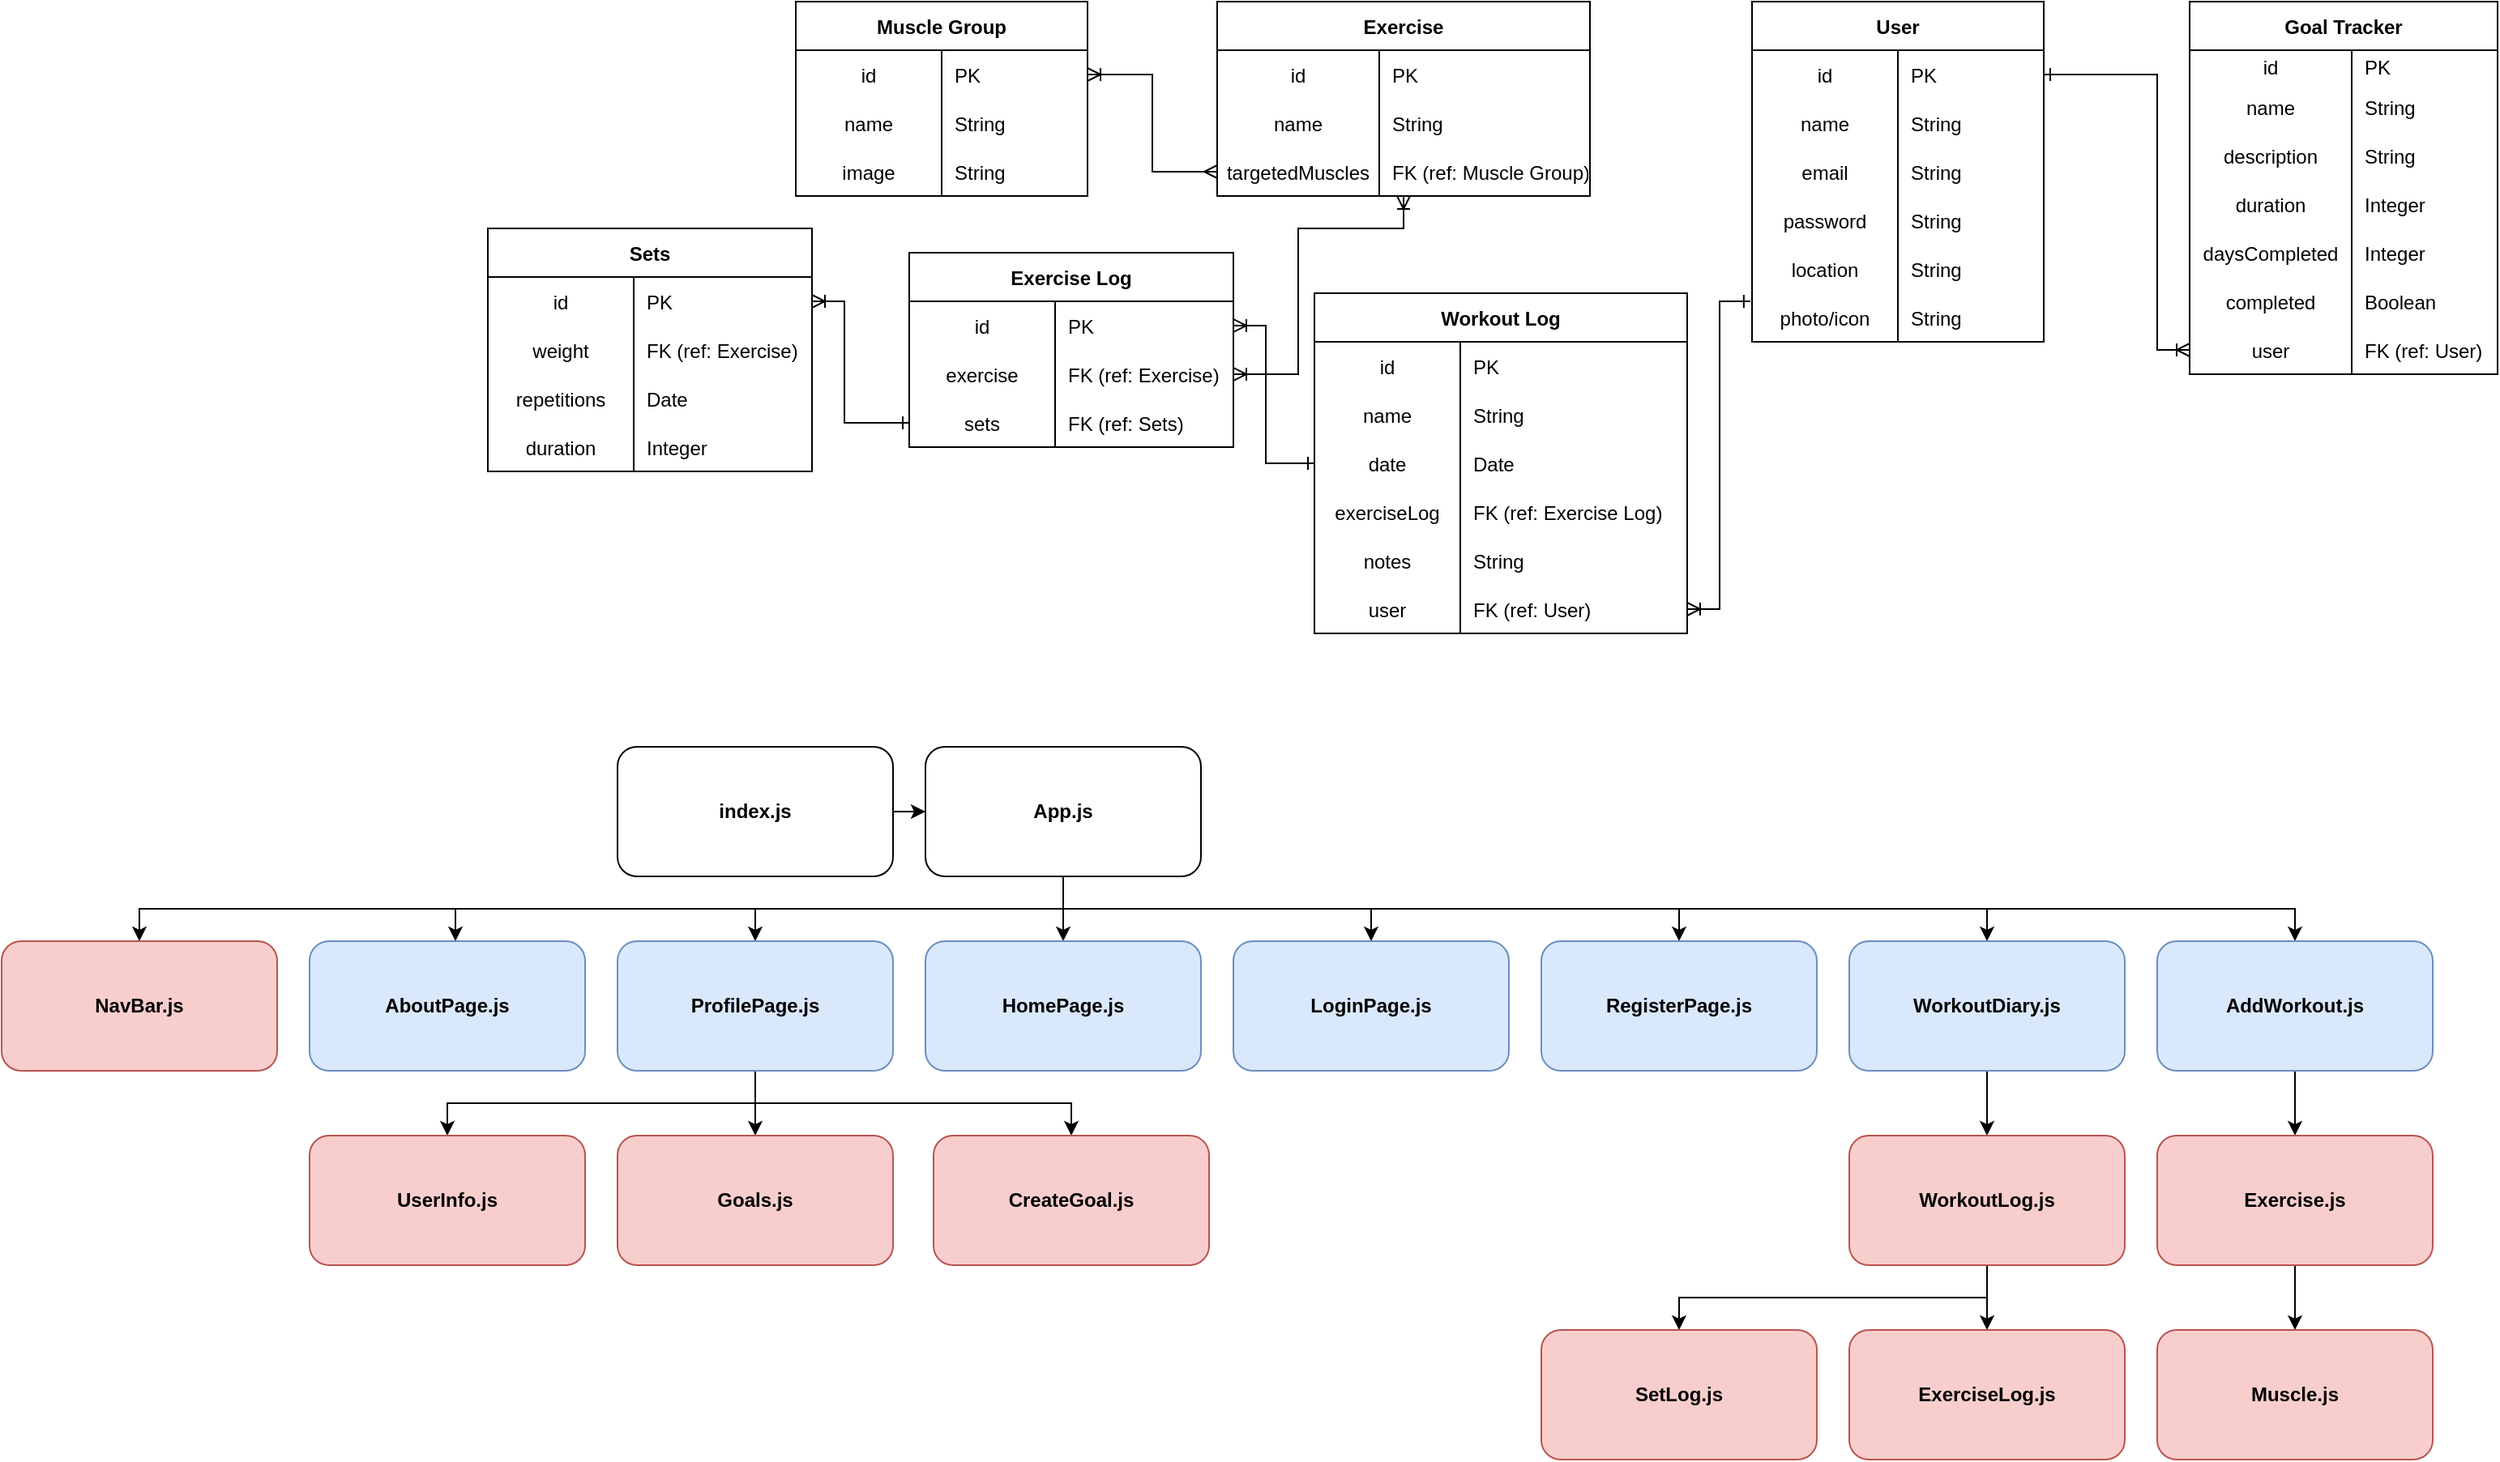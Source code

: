 <mxfile version="17.4.6" type="github">
  <diagram id="XMqkUrr5hbR49R43OAf2" name="Page-1">
    <mxGraphModel dx="2201" dy="760" grid="1" gridSize="10" guides="1" tooltips="1" connect="1" arrows="1" fold="1" page="1" pageScale="1" pageWidth="850" pageHeight="1100" math="0" shadow="0">
      <root>
        <mxCell id="0" />
        <mxCell id="1" parent="0" />
        <mxCell id="7YJ4RLs_Yq-zScRiBbTw-70" value="" style="edgeStyle=orthogonalEdgeStyle;rounded=0;orthogonalLoop=1;jettySize=auto;html=1;entryX=1;entryY=0.5;entryDx=0;entryDy=0;startArrow=ERone;startFill=0;endArrow=ERoneToMany;endFill=0;exitX=-0.006;exitY=0.167;exitDx=0;exitDy=0;exitPerimeter=0;" edge="1" parent="1" source="7YJ4RLs_Yq-zScRiBbTw-129" target="7YJ4RLs_Yq-zScRiBbTw-126">
          <mxGeometry relative="1" as="geometry">
            <Array as="points">
              <mxPoint x="370" y="215" />
              <mxPoint x="370" y="405" />
            </Array>
          </mxGeometry>
        </mxCell>
        <mxCell id="7YJ4RLs_Yq-zScRiBbTw-125" value="" style="edgeStyle=orthogonalEdgeStyle;rounded=0;orthogonalLoop=1;jettySize=auto;html=1;exitX=1;exitY=0.5;exitDx=0;exitDy=0;entryX=0;entryY=0.5;entryDx=0;entryDy=0;startArrow=ERone;startFill=0;endArrow=ERoneToMany;endFill=0;" edge="1" parent="1" source="7YJ4RLs_Yq-zScRiBbTw-5" target="7YJ4RLs_Yq-zScRiBbTw-132">
          <mxGeometry relative="1" as="geometry">
            <Array as="points">
              <mxPoint x="640" y="75" />
              <mxPoint x="640" y="245" />
            </Array>
          </mxGeometry>
        </mxCell>
        <mxCell id="7YJ4RLs_Yq-zScRiBbTw-1" value="User" style="shape=table;startSize=30;container=1;collapsible=1;childLayout=tableLayout;fixedRows=1;rowLines=0;fontStyle=1;align=center;resizeLast=1;" vertex="1" parent="1">
          <mxGeometry x="390" y="30" width="180" height="210" as="geometry" />
        </mxCell>
        <mxCell id="7YJ4RLs_Yq-zScRiBbTw-5" value="" style="shape=tableRow;horizontal=0;startSize=0;swimlaneHead=0;swimlaneBody=0;fillColor=none;collapsible=0;dropTarget=0;points=[[0,0.5],[1,0.5]];portConstraint=eastwest;top=0;left=0;right=0;bottom=0;" vertex="1" parent="7YJ4RLs_Yq-zScRiBbTw-1">
          <mxGeometry y="30" width="180" height="30" as="geometry" />
        </mxCell>
        <mxCell id="7YJ4RLs_Yq-zScRiBbTw-6" value="id" style="shape=partialRectangle;connectable=0;fillColor=none;top=0;left=0;bottom=0;right=0;editable=1;overflow=hidden;" vertex="1" parent="7YJ4RLs_Yq-zScRiBbTw-5">
          <mxGeometry width="90" height="30" as="geometry">
            <mxRectangle width="90" height="30" as="alternateBounds" />
          </mxGeometry>
        </mxCell>
        <mxCell id="7YJ4RLs_Yq-zScRiBbTw-7" value="PK" style="shape=partialRectangle;connectable=0;fillColor=none;top=0;left=0;bottom=0;right=0;align=left;spacingLeft=6;overflow=hidden;" vertex="1" parent="7YJ4RLs_Yq-zScRiBbTw-5">
          <mxGeometry x="90" width="90" height="30" as="geometry">
            <mxRectangle width="90" height="30" as="alternateBounds" />
          </mxGeometry>
        </mxCell>
        <mxCell id="7YJ4RLs_Yq-zScRiBbTw-8" value="" style="shape=tableRow;horizontal=0;startSize=0;swimlaneHead=0;swimlaneBody=0;fillColor=none;collapsible=0;dropTarget=0;points=[[0,0.5],[1,0.5]];portConstraint=eastwest;top=0;left=0;right=0;bottom=0;" vertex="1" parent="7YJ4RLs_Yq-zScRiBbTw-1">
          <mxGeometry y="60" width="180" height="30" as="geometry" />
        </mxCell>
        <mxCell id="7YJ4RLs_Yq-zScRiBbTw-9" value="name" style="shape=partialRectangle;connectable=0;fillColor=none;top=0;left=0;bottom=0;right=0;editable=1;overflow=hidden;" vertex="1" parent="7YJ4RLs_Yq-zScRiBbTw-8">
          <mxGeometry width="90" height="30" as="geometry">
            <mxRectangle width="90" height="30" as="alternateBounds" />
          </mxGeometry>
        </mxCell>
        <mxCell id="7YJ4RLs_Yq-zScRiBbTw-10" value="String" style="shape=partialRectangle;connectable=0;fillColor=none;top=0;left=0;bottom=0;right=0;align=left;spacingLeft=6;overflow=hidden;" vertex="1" parent="7YJ4RLs_Yq-zScRiBbTw-8">
          <mxGeometry x="90" width="90" height="30" as="geometry">
            <mxRectangle width="90" height="30" as="alternateBounds" />
          </mxGeometry>
        </mxCell>
        <mxCell id="7YJ4RLs_Yq-zScRiBbTw-11" value="" style="shape=tableRow;horizontal=0;startSize=0;swimlaneHead=0;swimlaneBody=0;fillColor=none;collapsible=0;dropTarget=0;points=[[0,0.5],[1,0.5]];portConstraint=eastwest;top=0;left=0;right=0;bottom=0;" vertex="1" parent="7YJ4RLs_Yq-zScRiBbTw-1">
          <mxGeometry y="90" width="180" height="30" as="geometry" />
        </mxCell>
        <mxCell id="7YJ4RLs_Yq-zScRiBbTw-12" value="email" style="shape=partialRectangle;connectable=0;fillColor=none;top=0;left=0;bottom=0;right=0;editable=1;overflow=hidden;" vertex="1" parent="7YJ4RLs_Yq-zScRiBbTw-11">
          <mxGeometry width="90" height="30" as="geometry">
            <mxRectangle width="90" height="30" as="alternateBounds" />
          </mxGeometry>
        </mxCell>
        <mxCell id="7YJ4RLs_Yq-zScRiBbTw-13" value="String" style="shape=partialRectangle;connectable=0;fillColor=none;top=0;left=0;bottom=0;right=0;align=left;spacingLeft=6;overflow=hidden;" vertex="1" parent="7YJ4RLs_Yq-zScRiBbTw-11">
          <mxGeometry x="90" width="90" height="30" as="geometry">
            <mxRectangle width="90" height="30" as="alternateBounds" />
          </mxGeometry>
        </mxCell>
        <mxCell id="7YJ4RLs_Yq-zScRiBbTw-17" style="shape=tableRow;horizontal=0;startSize=0;swimlaneHead=0;swimlaneBody=0;fillColor=none;collapsible=0;dropTarget=0;points=[[0,0.5],[1,0.5]];portConstraint=eastwest;top=0;left=0;right=0;bottom=0;" vertex="1" parent="7YJ4RLs_Yq-zScRiBbTw-1">
          <mxGeometry y="120" width="180" height="30" as="geometry" />
        </mxCell>
        <mxCell id="7YJ4RLs_Yq-zScRiBbTw-18" value="password" style="shape=partialRectangle;connectable=0;fillColor=none;top=0;left=0;bottom=0;right=0;editable=1;overflow=hidden;" vertex="1" parent="7YJ4RLs_Yq-zScRiBbTw-17">
          <mxGeometry width="90" height="30" as="geometry">
            <mxRectangle width="90" height="30" as="alternateBounds" />
          </mxGeometry>
        </mxCell>
        <mxCell id="7YJ4RLs_Yq-zScRiBbTw-19" value="String" style="shape=partialRectangle;connectable=0;fillColor=none;top=0;left=0;bottom=0;right=0;align=left;spacingLeft=6;overflow=hidden;" vertex="1" parent="7YJ4RLs_Yq-zScRiBbTw-17">
          <mxGeometry x="90" width="90" height="30" as="geometry">
            <mxRectangle width="90" height="30" as="alternateBounds" />
          </mxGeometry>
        </mxCell>
        <mxCell id="7YJ4RLs_Yq-zScRiBbTw-14" style="shape=tableRow;horizontal=0;startSize=0;swimlaneHead=0;swimlaneBody=0;fillColor=none;collapsible=0;dropTarget=0;points=[[0,0.5],[1,0.5]];portConstraint=eastwest;top=0;left=0;right=0;bottom=0;" vertex="1" parent="7YJ4RLs_Yq-zScRiBbTw-1">
          <mxGeometry y="150" width="180" height="30" as="geometry" />
        </mxCell>
        <mxCell id="7YJ4RLs_Yq-zScRiBbTw-15" value="location" style="shape=partialRectangle;connectable=0;fillColor=none;top=0;left=0;bottom=0;right=0;editable=1;overflow=hidden;" vertex="1" parent="7YJ4RLs_Yq-zScRiBbTw-14">
          <mxGeometry width="90" height="30" as="geometry">
            <mxRectangle width="90" height="30" as="alternateBounds" />
          </mxGeometry>
        </mxCell>
        <mxCell id="7YJ4RLs_Yq-zScRiBbTw-16" value="String" style="shape=partialRectangle;connectable=0;fillColor=none;top=0;left=0;bottom=0;right=0;align=left;spacingLeft=6;overflow=hidden;" vertex="1" parent="7YJ4RLs_Yq-zScRiBbTw-14">
          <mxGeometry x="90" width="90" height="30" as="geometry">
            <mxRectangle width="90" height="30" as="alternateBounds" />
          </mxGeometry>
        </mxCell>
        <mxCell id="7YJ4RLs_Yq-zScRiBbTw-129" style="shape=tableRow;horizontal=0;startSize=0;swimlaneHead=0;swimlaneBody=0;fillColor=none;collapsible=0;dropTarget=0;points=[[0,0.5],[1,0.5]];portConstraint=eastwest;top=0;left=0;right=0;bottom=0;" vertex="1" parent="7YJ4RLs_Yq-zScRiBbTw-1">
          <mxGeometry y="180" width="180" height="30" as="geometry" />
        </mxCell>
        <mxCell id="7YJ4RLs_Yq-zScRiBbTw-130" value="photo/icon" style="shape=partialRectangle;connectable=0;fillColor=none;top=0;left=0;bottom=0;right=0;editable=1;overflow=hidden;" vertex="1" parent="7YJ4RLs_Yq-zScRiBbTw-129">
          <mxGeometry width="90" height="30" as="geometry">
            <mxRectangle width="90" height="30" as="alternateBounds" />
          </mxGeometry>
        </mxCell>
        <mxCell id="7YJ4RLs_Yq-zScRiBbTw-131" value="String" style="shape=partialRectangle;connectable=0;fillColor=none;top=0;left=0;bottom=0;right=0;align=left;spacingLeft=6;overflow=hidden;" vertex="1" parent="7YJ4RLs_Yq-zScRiBbTw-129">
          <mxGeometry x="90" width="90" height="30" as="geometry">
            <mxRectangle width="90" height="30" as="alternateBounds" />
          </mxGeometry>
        </mxCell>
        <mxCell id="7YJ4RLs_Yq-zScRiBbTw-53" value="" style="edgeStyle=orthogonalEdgeStyle;rounded=0;orthogonalLoop=1;jettySize=auto;html=1;exitX=0;exitY=0.5;exitDx=0;exitDy=0;entryX=1;entryY=0.5;entryDx=0;entryDy=0;startArrow=ERmany;startFill=0;endArrow=ERoneToMany;endFill=0;" edge="1" parent="1" source="7YJ4RLs_Yq-zScRiBbTw-27" target="7YJ4RLs_Yq-zScRiBbTw-38">
          <mxGeometry relative="1" as="geometry" />
        </mxCell>
        <mxCell id="7YJ4RLs_Yq-zScRiBbTw-88" style="edgeStyle=orthogonalEdgeStyle;rounded=0;orthogonalLoop=1;jettySize=auto;html=1;entryX=1;entryY=0.5;entryDx=0;entryDy=0;startArrow=ERoneToMany;startFill=0;endArrow=ERoneToMany;endFill=0;" edge="1" parent="1" source="7YJ4RLs_Yq-zScRiBbTw-20" target="7YJ4RLs_Yq-zScRiBbTw-75">
          <mxGeometry relative="1" as="geometry">
            <Array as="points">
              <mxPoint x="175" y="170" />
              <mxPoint x="110" y="170" />
              <mxPoint x="110" y="260" />
            </Array>
          </mxGeometry>
        </mxCell>
        <mxCell id="7YJ4RLs_Yq-zScRiBbTw-20" value="Exercise" style="shape=table;startSize=30;container=1;collapsible=1;childLayout=tableLayout;fixedRows=1;rowLines=0;fontStyle=1;align=center;resizeLast=1;" vertex="1" parent="1">
          <mxGeometry x="60" y="30" width="230" height="120" as="geometry" />
        </mxCell>
        <mxCell id="7YJ4RLs_Yq-zScRiBbTw-21" value="" style="shape=tableRow;horizontal=0;startSize=0;swimlaneHead=0;swimlaneBody=0;fillColor=none;collapsible=0;dropTarget=0;points=[[0,0.5],[1,0.5]];portConstraint=eastwest;top=0;left=0;right=0;bottom=0;" vertex="1" parent="7YJ4RLs_Yq-zScRiBbTw-20">
          <mxGeometry y="30" width="230" height="30" as="geometry" />
        </mxCell>
        <mxCell id="7YJ4RLs_Yq-zScRiBbTw-22" value="id" style="shape=partialRectangle;connectable=0;fillColor=none;top=0;left=0;bottom=0;right=0;editable=1;overflow=hidden;" vertex="1" parent="7YJ4RLs_Yq-zScRiBbTw-21">
          <mxGeometry width="100" height="30" as="geometry">
            <mxRectangle width="100" height="30" as="alternateBounds" />
          </mxGeometry>
        </mxCell>
        <mxCell id="7YJ4RLs_Yq-zScRiBbTw-23" value="PK" style="shape=partialRectangle;connectable=0;fillColor=none;top=0;left=0;bottom=0;right=0;align=left;spacingLeft=6;overflow=hidden;" vertex="1" parent="7YJ4RLs_Yq-zScRiBbTw-21">
          <mxGeometry x="100" width="130" height="30" as="geometry">
            <mxRectangle width="130" height="30" as="alternateBounds" />
          </mxGeometry>
        </mxCell>
        <mxCell id="7YJ4RLs_Yq-zScRiBbTw-24" value="" style="shape=tableRow;horizontal=0;startSize=0;swimlaneHead=0;swimlaneBody=0;fillColor=none;collapsible=0;dropTarget=0;points=[[0,0.5],[1,0.5]];portConstraint=eastwest;top=0;left=0;right=0;bottom=0;" vertex="1" parent="7YJ4RLs_Yq-zScRiBbTw-20">
          <mxGeometry y="60" width="230" height="30" as="geometry" />
        </mxCell>
        <mxCell id="7YJ4RLs_Yq-zScRiBbTw-25" value="name" style="shape=partialRectangle;connectable=0;fillColor=none;top=0;left=0;bottom=0;right=0;editable=1;overflow=hidden;" vertex="1" parent="7YJ4RLs_Yq-zScRiBbTw-24">
          <mxGeometry width="100" height="30" as="geometry">
            <mxRectangle width="100" height="30" as="alternateBounds" />
          </mxGeometry>
        </mxCell>
        <mxCell id="7YJ4RLs_Yq-zScRiBbTw-26" value="String" style="shape=partialRectangle;connectable=0;fillColor=none;top=0;left=0;bottom=0;right=0;align=left;spacingLeft=6;overflow=hidden;" vertex="1" parent="7YJ4RLs_Yq-zScRiBbTw-24">
          <mxGeometry x="100" width="130" height="30" as="geometry">
            <mxRectangle width="130" height="30" as="alternateBounds" />
          </mxGeometry>
        </mxCell>
        <mxCell id="7YJ4RLs_Yq-zScRiBbTw-27" value="" style="shape=tableRow;horizontal=0;startSize=0;swimlaneHead=0;swimlaneBody=0;fillColor=none;collapsible=0;dropTarget=0;points=[[0,0.5],[1,0.5]];portConstraint=eastwest;top=0;left=0;right=0;bottom=0;" vertex="1" parent="7YJ4RLs_Yq-zScRiBbTw-20">
          <mxGeometry y="90" width="230" height="30" as="geometry" />
        </mxCell>
        <mxCell id="7YJ4RLs_Yq-zScRiBbTw-28" value="targetedMuscles" style="shape=partialRectangle;connectable=0;fillColor=none;top=0;left=0;bottom=0;right=0;editable=1;overflow=hidden;" vertex="1" parent="7YJ4RLs_Yq-zScRiBbTw-27">
          <mxGeometry width="100" height="30" as="geometry">
            <mxRectangle width="100" height="30" as="alternateBounds" />
          </mxGeometry>
        </mxCell>
        <mxCell id="7YJ4RLs_Yq-zScRiBbTw-29" value="FK (ref: Muscle Group)" style="shape=partialRectangle;connectable=0;fillColor=none;top=0;left=0;bottom=0;right=0;align=left;spacingLeft=6;overflow=hidden;" vertex="1" parent="7YJ4RLs_Yq-zScRiBbTw-27">
          <mxGeometry x="100" width="130" height="30" as="geometry">
            <mxRectangle width="130" height="30" as="alternateBounds" />
          </mxGeometry>
        </mxCell>
        <mxCell id="7YJ4RLs_Yq-zScRiBbTw-37" value="Muscle Group" style="shape=table;startSize=30;container=1;collapsible=1;childLayout=tableLayout;fixedRows=1;rowLines=0;fontStyle=1;align=center;resizeLast=1;" vertex="1" parent="1">
          <mxGeometry x="-200" y="30" width="180" height="120" as="geometry" />
        </mxCell>
        <mxCell id="7YJ4RLs_Yq-zScRiBbTw-38" value="" style="shape=tableRow;horizontal=0;startSize=0;swimlaneHead=0;swimlaneBody=0;fillColor=none;collapsible=0;dropTarget=0;points=[[0,0.5],[1,0.5]];portConstraint=eastwest;top=0;left=0;right=0;bottom=0;" vertex="1" parent="7YJ4RLs_Yq-zScRiBbTw-37">
          <mxGeometry y="30" width="180" height="30" as="geometry" />
        </mxCell>
        <mxCell id="7YJ4RLs_Yq-zScRiBbTw-39" value="id" style="shape=partialRectangle;connectable=0;fillColor=none;top=0;left=0;bottom=0;right=0;editable=1;overflow=hidden;" vertex="1" parent="7YJ4RLs_Yq-zScRiBbTw-38">
          <mxGeometry width="90" height="30" as="geometry">
            <mxRectangle width="90" height="30" as="alternateBounds" />
          </mxGeometry>
        </mxCell>
        <mxCell id="7YJ4RLs_Yq-zScRiBbTw-40" value="PK" style="shape=partialRectangle;connectable=0;fillColor=none;top=0;left=0;bottom=0;right=0;align=left;spacingLeft=6;overflow=hidden;" vertex="1" parent="7YJ4RLs_Yq-zScRiBbTw-38">
          <mxGeometry x="90" width="90" height="30" as="geometry">
            <mxRectangle width="90" height="30" as="alternateBounds" />
          </mxGeometry>
        </mxCell>
        <mxCell id="7YJ4RLs_Yq-zScRiBbTw-41" value="" style="shape=tableRow;horizontal=0;startSize=0;swimlaneHead=0;swimlaneBody=0;fillColor=none;collapsible=0;dropTarget=0;points=[[0,0.5],[1,0.5]];portConstraint=eastwest;top=0;left=0;right=0;bottom=0;" vertex="1" parent="7YJ4RLs_Yq-zScRiBbTw-37">
          <mxGeometry y="60" width="180" height="30" as="geometry" />
        </mxCell>
        <mxCell id="7YJ4RLs_Yq-zScRiBbTw-42" value="name" style="shape=partialRectangle;connectable=0;fillColor=none;top=0;left=0;bottom=0;right=0;editable=1;overflow=hidden;" vertex="1" parent="7YJ4RLs_Yq-zScRiBbTw-41">
          <mxGeometry width="90" height="30" as="geometry">
            <mxRectangle width="90" height="30" as="alternateBounds" />
          </mxGeometry>
        </mxCell>
        <mxCell id="7YJ4RLs_Yq-zScRiBbTw-43" value="String" style="shape=partialRectangle;connectable=0;fillColor=none;top=0;left=0;bottom=0;right=0;align=left;spacingLeft=6;overflow=hidden;" vertex="1" parent="7YJ4RLs_Yq-zScRiBbTw-41">
          <mxGeometry x="90" width="90" height="30" as="geometry">
            <mxRectangle width="90" height="30" as="alternateBounds" />
          </mxGeometry>
        </mxCell>
        <mxCell id="7YJ4RLs_Yq-zScRiBbTw-89" style="shape=tableRow;horizontal=0;startSize=0;swimlaneHead=0;swimlaneBody=0;fillColor=none;collapsible=0;dropTarget=0;points=[[0,0.5],[1,0.5]];portConstraint=eastwest;top=0;left=0;right=0;bottom=0;" vertex="1" parent="7YJ4RLs_Yq-zScRiBbTw-37">
          <mxGeometry y="90" width="180" height="30" as="geometry" />
        </mxCell>
        <mxCell id="7YJ4RLs_Yq-zScRiBbTw-90" value="image" style="shape=partialRectangle;connectable=0;fillColor=none;top=0;left=0;bottom=0;right=0;editable=1;overflow=hidden;" vertex="1" parent="7YJ4RLs_Yq-zScRiBbTw-89">
          <mxGeometry width="90" height="30" as="geometry">
            <mxRectangle width="90" height="30" as="alternateBounds" />
          </mxGeometry>
        </mxCell>
        <mxCell id="7YJ4RLs_Yq-zScRiBbTw-91" value="String" style="shape=partialRectangle;connectable=0;fillColor=none;top=0;left=0;bottom=0;right=0;align=left;spacingLeft=6;overflow=hidden;" vertex="1" parent="7YJ4RLs_Yq-zScRiBbTw-89">
          <mxGeometry x="90" width="90" height="30" as="geometry">
            <mxRectangle width="90" height="30" as="alternateBounds" />
          </mxGeometry>
        </mxCell>
        <mxCell id="7YJ4RLs_Yq-zScRiBbTw-87" value="" style="edgeStyle=orthogonalEdgeStyle;rounded=0;orthogonalLoop=1;jettySize=auto;html=1;startArrow=ERone;startFill=0;endArrow=ERoneToMany;endFill=0;entryX=1;entryY=0.5;entryDx=0;entryDy=0;" edge="1" parent="1" source="7YJ4RLs_Yq-zScRiBbTw-54" target="7YJ4RLs_Yq-zScRiBbTw-72">
          <mxGeometry relative="1" as="geometry">
            <Array as="points">
              <mxPoint x="90" y="315" />
              <mxPoint x="90" y="230" />
            </Array>
          </mxGeometry>
        </mxCell>
        <mxCell id="7YJ4RLs_Yq-zScRiBbTw-54" value="Workout Log" style="shape=table;startSize=30;container=1;collapsible=1;childLayout=tableLayout;fixedRows=1;rowLines=0;fontStyle=1;align=center;resizeLast=1;" vertex="1" parent="1">
          <mxGeometry x="120" y="210" width="230" height="210" as="geometry" />
        </mxCell>
        <mxCell id="7YJ4RLs_Yq-zScRiBbTw-55" value="" style="shape=tableRow;horizontal=0;startSize=0;swimlaneHead=0;swimlaneBody=0;fillColor=none;collapsible=0;dropTarget=0;points=[[0,0.5],[1,0.5]];portConstraint=eastwest;top=0;left=0;right=0;bottom=0;" vertex="1" parent="7YJ4RLs_Yq-zScRiBbTw-54">
          <mxGeometry y="30" width="230" height="30" as="geometry" />
        </mxCell>
        <mxCell id="7YJ4RLs_Yq-zScRiBbTw-56" value="id" style="shape=partialRectangle;connectable=0;fillColor=none;top=0;left=0;bottom=0;right=0;editable=1;overflow=hidden;" vertex="1" parent="7YJ4RLs_Yq-zScRiBbTw-55">
          <mxGeometry width="90" height="30" as="geometry">
            <mxRectangle width="90" height="30" as="alternateBounds" />
          </mxGeometry>
        </mxCell>
        <mxCell id="7YJ4RLs_Yq-zScRiBbTw-57" value="PK" style="shape=partialRectangle;connectable=0;fillColor=none;top=0;left=0;bottom=0;right=0;align=left;spacingLeft=6;overflow=hidden;" vertex="1" parent="7YJ4RLs_Yq-zScRiBbTw-55">
          <mxGeometry x="90" width="140" height="30" as="geometry">
            <mxRectangle width="140" height="30" as="alternateBounds" />
          </mxGeometry>
        </mxCell>
        <mxCell id="7YJ4RLs_Yq-zScRiBbTw-58" value="" style="shape=tableRow;horizontal=0;startSize=0;swimlaneHead=0;swimlaneBody=0;fillColor=none;collapsible=0;dropTarget=0;points=[[0,0.5],[1,0.5]];portConstraint=eastwest;top=0;left=0;right=0;bottom=0;" vertex="1" parent="7YJ4RLs_Yq-zScRiBbTw-54">
          <mxGeometry y="60" width="230" height="30" as="geometry" />
        </mxCell>
        <mxCell id="7YJ4RLs_Yq-zScRiBbTw-59" value="name" style="shape=partialRectangle;connectable=0;fillColor=none;top=0;left=0;bottom=0;right=0;editable=1;overflow=hidden;" vertex="1" parent="7YJ4RLs_Yq-zScRiBbTw-58">
          <mxGeometry width="90" height="30" as="geometry">
            <mxRectangle width="90" height="30" as="alternateBounds" />
          </mxGeometry>
        </mxCell>
        <mxCell id="7YJ4RLs_Yq-zScRiBbTw-60" value="String" style="shape=partialRectangle;connectable=0;fillColor=none;top=0;left=0;bottom=0;right=0;align=left;spacingLeft=6;overflow=hidden;" vertex="1" parent="7YJ4RLs_Yq-zScRiBbTw-58">
          <mxGeometry x="90" width="140" height="30" as="geometry">
            <mxRectangle width="140" height="30" as="alternateBounds" />
          </mxGeometry>
        </mxCell>
        <mxCell id="7YJ4RLs_Yq-zScRiBbTw-61" value="" style="shape=tableRow;horizontal=0;startSize=0;swimlaneHead=0;swimlaneBody=0;fillColor=none;collapsible=0;dropTarget=0;points=[[0,0.5],[1,0.5]];portConstraint=eastwest;top=0;left=0;right=0;bottom=0;" vertex="1" parent="7YJ4RLs_Yq-zScRiBbTw-54">
          <mxGeometry y="90" width="230" height="30" as="geometry" />
        </mxCell>
        <mxCell id="7YJ4RLs_Yq-zScRiBbTw-62" value="date" style="shape=partialRectangle;connectable=0;fillColor=none;top=0;left=0;bottom=0;right=0;editable=1;overflow=hidden;" vertex="1" parent="7YJ4RLs_Yq-zScRiBbTw-61">
          <mxGeometry width="90" height="30" as="geometry">
            <mxRectangle width="90" height="30" as="alternateBounds" />
          </mxGeometry>
        </mxCell>
        <mxCell id="7YJ4RLs_Yq-zScRiBbTw-63" value="Date" style="shape=partialRectangle;connectable=0;fillColor=none;top=0;left=0;bottom=0;right=0;align=left;spacingLeft=6;overflow=hidden;" vertex="1" parent="7YJ4RLs_Yq-zScRiBbTw-61">
          <mxGeometry x="90" width="140" height="30" as="geometry">
            <mxRectangle width="140" height="30" as="alternateBounds" />
          </mxGeometry>
        </mxCell>
        <mxCell id="7YJ4RLs_Yq-zScRiBbTw-64" style="shape=tableRow;horizontal=0;startSize=0;swimlaneHead=0;swimlaneBody=0;fillColor=none;collapsible=0;dropTarget=0;points=[[0,0.5],[1,0.5]];portConstraint=eastwest;top=0;left=0;right=0;bottom=0;" vertex="1" parent="7YJ4RLs_Yq-zScRiBbTw-54">
          <mxGeometry y="120" width="230" height="30" as="geometry" />
        </mxCell>
        <mxCell id="7YJ4RLs_Yq-zScRiBbTw-65" value="exerciseLog" style="shape=partialRectangle;connectable=0;fillColor=none;top=0;left=0;bottom=0;right=0;editable=1;overflow=hidden;" vertex="1" parent="7YJ4RLs_Yq-zScRiBbTw-64">
          <mxGeometry width="90" height="30" as="geometry">
            <mxRectangle width="90" height="30" as="alternateBounds" />
          </mxGeometry>
        </mxCell>
        <mxCell id="7YJ4RLs_Yq-zScRiBbTw-66" value="FK (ref: Exercise Log)" style="shape=partialRectangle;connectable=0;fillColor=none;top=0;left=0;bottom=0;right=0;align=left;spacingLeft=6;overflow=hidden;" vertex="1" parent="7YJ4RLs_Yq-zScRiBbTw-64">
          <mxGeometry x="90" width="140" height="30" as="geometry">
            <mxRectangle width="140" height="30" as="alternateBounds" />
          </mxGeometry>
        </mxCell>
        <mxCell id="7YJ4RLs_Yq-zScRiBbTw-67" style="shape=tableRow;horizontal=0;startSize=0;swimlaneHead=0;swimlaneBody=0;fillColor=none;collapsible=0;dropTarget=0;points=[[0,0.5],[1,0.5]];portConstraint=eastwest;top=0;left=0;right=0;bottom=0;" vertex="1" parent="7YJ4RLs_Yq-zScRiBbTw-54">
          <mxGeometry y="150" width="230" height="30" as="geometry" />
        </mxCell>
        <mxCell id="7YJ4RLs_Yq-zScRiBbTw-68" value="notes" style="shape=partialRectangle;connectable=0;fillColor=none;top=0;left=0;bottom=0;right=0;editable=1;overflow=hidden;" vertex="1" parent="7YJ4RLs_Yq-zScRiBbTw-67">
          <mxGeometry width="90" height="30" as="geometry">
            <mxRectangle width="90" height="30" as="alternateBounds" />
          </mxGeometry>
        </mxCell>
        <mxCell id="7YJ4RLs_Yq-zScRiBbTw-69" value="String" style="shape=partialRectangle;connectable=0;fillColor=none;top=0;left=0;bottom=0;right=0;align=left;spacingLeft=6;overflow=hidden;" vertex="1" parent="7YJ4RLs_Yq-zScRiBbTw-67">
          <mxGeometry x="90" width="140" height="30" as="geometry">
            <mxRectangle width="140" height="30" as="alternateBounds" />
          </mxGeometry>
        </mxCell>
        <mxCell id="7YJ4RLs_Yq-zScRiBbTw-126" style="shape=tableRow;horizontal=0;startSize=0;swimlaneHead=0;swimlaneBody=0;fillColor=none;collapsible=0;dropTarget=0;points=[[0,0.5],[1,0.5]];portConstraint=eastwest;top=0;left=0;right=0;bottom=0;" vertex="1" parent="7YJ4RLs_Yq-zScRiBbTw-54">
          <mxGeometry y="180" width="230" height="30" as="geometry" />
        </mxCell>
        <mxCell id="7YJ4RLs_Yq-zScRiBbTw-127" value="user" style="shape=partialRectangle;connectable=0;fillColor=none;top=0;left=0;bottom=0;right=0;editable=1;overflow=hidden;" vertex="1" parent="7YJ4RLs_Yq-zScRiBbTw-126">
          <mxGeometry width="90" height="30" as="geometry">
            <mxRectangle width="90" height="30" as="alternateBounds" />
          </mxGeometry>
        </mxCell>
        <mxCell id="7YJ4RLs_Yq-zScRiBbTw-128" value="FK (ref: User)" style="shape=partialRectangle;connectable=0;fillColor=none;top=0;left=0;bottom=0;right=0;align=left;spacingLeft=6;overflow=hidden;" vertex="1" parent="7YJ4RLs_Yq-zScRiBbTw-126">
          <mxGeometry x="90" width="140" height="30" as="geometry">
            <mxRectangle width="140" height="30" as="alternateBounds" />
          </mxGeometry>
        </mxCell>
        <mxCell id="7YJ4RLs_Yq-zScRiBbTw-108" value="" style="edgeStyle=orthogonalEdgeStyle;rounded=0;orthogonalLoop=1;jettySize=auto;html=1;exitX=0;exitY=0.5;exitDx=0;exitDy=0;entryX=1;entryY=0.5;entryDx=0;entryDy=0;startArrow=ERone;startFill=0;endArrow=ERoneToMany;endFill=0;" edge="1" parent="1" source="7YJ4RLs_Yq-zScRiBbTw-78" target="7YJ4RLs_Yq-zScRiBbTw-93">
          <mxGeometry relative="1" as="geometry">
            <Array as="points">
              <mxPoint x="-170" y="290" />
              <mxPoint x="-170" y="215" />
            </Array>
          </mxGeometry>
        </mxCell>
        <mxCell id="7YJ4RLs_Yq-zScRiBbTw-71" value="Exercise Log" style="shape=table;startSize=30;container=1;collapsible=1;childLayout=tableLayout;fixedRows=1;rowLines=0;fontStyle=1;align=center;resizeLast=1;" vertex="1" parent="1">
          <mxGeometry x="-130" y="185" width="200" height="120" as="geometry" />
        </mxCell>
        <mxCell id="7YJ4RLs_Yq-zScRiBbTw-72" value="" style="shape=tableRow;horizontal=0;startSize=0;swimlaneHead=0;swimlaneBody=0;fillColor=none;collapsible=0;dropTarget=0;points=[[0,0.5],[1,0.5]];portConstraint=eastwest;top=0;left=0;right=0;bottom=0;" vertex="1" parent="7YJ4RLs_Yq-zScRiBbTw-71">
          <mxGeometry y="30" width="200" height="30" as="geometry" />
        </mxCell>
        <mxCell id="7YJ4RLs_Yq-zScRiBbTw-73" value="id" style="shape=partialRectangle;connectable=0;fillColor=none;top=0;left=0;bottom=0;right=0;editable=1;overflow=hidden;" vertex="1" parent="7YJ4RLs_Yq-zScRiBbTw-72">
          <mxGeometry width="90" height="30" as="geometry">
            <mxRectangle width="90" height="30" as="alternateBounds" />
          </mxGeometry>
        </mxCell>
        <mxCell id="7YJ4RLs_Yq-zScRiBbTw-74" value="PK" style="shape=partialRectangle;connectable=0;fillColor=none;top=0;left=0;bottom=0;right=0;align=left;spacingLeft=6;overflow=hidden;" vertex="1" parent="7YJ4RLs_Yq-zScRiBbTw-72">
          <mxGeometry x="90" width="110" height="30" as="geometry">
            <mxRectangle width="110" height="30" as="alternateBounds" />
          </mxGeometry>
        </mxCell>
        <mxCell id="7YJ4RLs_Yq-zScRiBbTw-75" value="" style="shape=tableRow;horizontal=0;startSize=0;swimlaneHead=0;swimlaneBody=0;fillColor=none;collapsible=0;dropTarget=0;points=[[0,0.5],[1,0.5]];portConstraint=eastwest;top=0;left=0;right=0;bottom=0;" vertex="1" parent="7YJ4RLs_Yq-zScRiBbTw-71">
          <mxGeometry y="60" width="200" height="30" as="geometry" />
        </mxCell>
        <mxCell id="7YJ4RLs_Yq-zScRiBbTw-76" value="exercise" style="shape=partialRectangle;connectable=0;fillColor=none;top=0;left=0;bottom=0;right=0;editable=1;overflow=hidden;" vertex="1" parent="7YJ4RLs_Yq-zScRiBbTw-75">
          <mxGeometry width="90" height="30" as="geometry">
            <mxRectangle width="90" height="30" as="alternateBounds" />
          </mxGeometry>
        </mxCell>
        <mxCell id="7YJ4RLs_Yq-zScRiBbTw-77" value="FK (ref: Exercise)" style="shape=partialRectangle;connectable=0;fillColor=none;top=0;left=0;bottom=0;right=0;align=left;spacingLeft=6;overflow=hidden;" vertex="1" parent="7YJ4RLs_Yq-zScRiBbTw-75">
          <mxGeometry x="90" width="110" height="30" as="geometry">
            <mxRectangle width="110" height="30" as="alternateBounds" />
          </mxGeometry>
        </mxCell>
        <mxCell id="7YJ4RLs_Yq-zScRiBbTw-78" value="" style="shape=tableRow;horizontal=0;startSize=0;swimlaneHead=0;swimlaneBody=0;fillColor=none;collapsible=0;dropTarget=0;points=[[0,0.5],[1,0.5]];portConstraint=eastwest;top=0;left=0;right=0;bottom=0;" vertex="1" parent="7YJ4RLs_Yq-zScRiBbTw-71">
          <mxGeometry y="90" width="200" height="30" as="geometry" />
        </mxCell>
        <mxCell id="7YJ4RLs_Yq-zScRiBbTw-79" value="sets" style="shape=partialRectangle;connectable=0;fillColor=none;top=0;left=0;bottom=0;right=0;editable=1;overflow=hidden;" vertex="1" parent="7YJ4RLs_Yq-zScRiBbTw-78">
          <mxGeometry width="90" height="30" as="geometry">
            <mxRectangle width="90" height="30" as="alternateBounds" />
          </mxGeometry>
        </mxCell>
        <mxCell id="7YJ4RLs_Yq-zScRiBbTw-80" value="FK (ref: Sets)" style="shape=partialRectangle;connectable=0;fillColor=none;top=0;left=0;bottom=0;right=0;align=left;spacingLeft=6;overflow=hidden;" vertex="1" parent="7YJ4RLs_Yq-zScRiBbTw-78">
          <mxGeometry x="90" width="110" height="30" as="geometry">
            <mxRectangle width="110" height="30" as="alternateBounds" />
          </mxGeometry>
        </mxCell>
        <mxCell id="7YJ4RLs_Yq-zScRiBbTw-92" value="Sets" style="shape=table;startSize=30;container=1;collapsible=1;childLayout=tableLayout;fixedRows=1;rowLines=0;fontStyle=1;align=center;resizeLast=1;" vertex="1" parent="1">
          <mxGeometry x="-390" y="170" width="200" height="150" as="geometry" />
        </mxCell>
        <mxCell id="7YJ4RLs_Yq-zScRiBbTw-93" value="" style="shape=tableRow;horizontal=0;startSize=0;swimlaneHead=0;swimlaneBody=0;fillColor=none;collapsible=0;dropTarget=0;points=[[0,0.5],[1,0.5]];portConstraint=eastwest;top=0;left=0;right=0;bottom=0;" vertex="1" parent="7YJ4RLs_Yq-zScRiBbTw-92">
          <mxGeometry y="30" width="200" height="30" as="geometry" />
        </mxCell>
        <mxCell id="7YJ4RLs_Yq-zScRiBbTw-94" value="id" style="shape=partialRectangle;connectable=0;fillColor=none;top=0;left=0;bottom=0;right=0;editable=1;overflow=hidden;" vertex="1" parent="7YJ4RLs_Yq-zScRiBbTw-93">
          <mxGeometry width="90" height="30" as="geometry">
            <mxRectangle width="90" height="30" as="alternateBounds" />
          </mxGeometry>
        </mxCell>
        <mxCell id="7YJ4RLs_Yq-zScRiBbTw-95" value="PK" style="shape=partialRectangle;connectable=0;fillColor=none;top=0;left=0;bottom=0;right=0;align=left;spacingLeft=6;overflow=hidden;" vertex="1" parent="7YJ4RLs_Yq-zScRiBbTw-93">
          <mxGeometry x="90" width="110" height="30" as="geometry">
            <mxRectangle width="110" height="30" as="alternateBounds" />
          </mxGeometry>
        </mxCell>
        <mxCell id="7YJ4RLs_Yq-zScRiBbTw-96" value="" style="shape=tableRow;horizontal=0;startSize=0;swimlaneHead=0;swimlaneBody=0;fillColor=none;collapsible=0;dropTarget=0;points=[[0,0.5],[1,0.5]];portConstraint=eastwest;top=0;left=0;right=0;bottom=0;" vertex="1" parent="7YJ4RLs_Yq-zScRiBbTw-92">
          <mxGeometry y="60" width="200" height="30" as="geometry" />
        </mxCell>
        <mxCell id="7YJ4RLs_Yq-zScRiBbTw-97" value="weight" style="shape=partialRectangle;connectable=0;fillColor=none;top=0;left=0;bottom=0;right=0;editable=1;overflow=hidden;" vertex="1" parent="7YJ4RLs_Yq-zScRiBbTw-96">
          <mxGeometry width="90" height="30" as="geometry">
            <mxRectangle width="90" height="30" as="alternateBounds" />
          </mxGeometry>
        </mxCell>
        <mxCell id="7YJ4RLs_Yq-zScRiBbTw-98" value="FK (ref: Exercise)" style="shape=partialRectangle;connectable=0;fillColor=none;top=0;left=0;bottom=0;right=0;align=left;spacingLeft=6;overflow=hidden;" vertex="1" parent="7YJ4RLs_Yq-zScRiBbTw-96">
          <mxGeometry x="90" width="110" height="30" as="geometry">
            <mxRectangle width="110" height="30" as="alternateBounds" />
          </mxGeometry>
        </mxCell>
        <mxCell id="7YJ4RLs_Yq-zScRiBbTw-99" value="" style="shape=tableRow;horizontal=0;startSize=0;swimlaneHead=0;swimlaneBody=0;fillColor=none;collapsible=0;dropTarget=0;points=[[0,0.5],[1,0.5]];portConstraint=eastwest;top=0;left=0;right=0;bottom=0;" vertex="1" parent="7YJ4RLs_Yq-zScRiBbTw-92">
          <mxGeometry y="90" width="200" height="30" as="geometry" />
        </mxCell>
        <mxCell id="7YJ4RLs_Yq-zScRiBbTw-100" value="repetitions" style="shape=partialRectangle;connectable=0;fillColor=none;top=0;left=0;bottom=0;right=0;editable=1;overflow=hidden;" vertex="1" parent="7YJ4RLs_Yq-zScRiBbTw-99">
          <mxGeometry width="90" height="30" as="geometry">
            <mxRectangle width="90" height="30" as="alternateBounds" />
          </mxGeometry>
        </mxCell>
        <mxCell id="7YJ4RLs_Yq-zScRiBbTw-101" value="Date" style="shape=partialRectangle;connectable=0;fillColor=none;top=0;left=0;bottom=0;right=0;align=left;spacingLeft=6;overflow=hidden;" vertex="1" parent="7YJ4RLs_Yq-zScRiBbTw-99">
          <mxGeometry x="90" width="110" height="30" as="geometry">
            <mxRectangle width="110" height="30" as="alternateBounds" />
          </mxGeometry>
        </mxCell>
        <mxCell id="7YJ4RLs_Yq-zScRiBbTw-102" style="shape=tableRow;horizontal=0;startSize=0;swimlaneHead=0;swimlaneBody=0;fillColor=none;collapsible=0;dropTarget=0;points=[[0,0.5],[1,0.5]];portConstraint=eastwest;top=0;left=0;right=0;bottom=0;" vertex="1" parent="7YJ4RLs_Yq-zScRiBbTw-92">
          <mxGeometry y="120" width="200" height="30" as="geometry" />
        </mxCell>
        <mxCell id="7YJ4RLs_Yq-zScRiBbTw-103" value="duration" style="shape=partialRectangle;connectable=0;fillColor=none;top=0;left=0;bottom=0;right=0;editable=1;overflow=hidden;" vertex="1" parent="7YJ4RLs_Yq-zScRiBbTw-102">
          <mxGeometry width="90" height="30" as="geometry">
            <mxRectangle width="90" height="30" as="alternateBounds" />
          </mxGeometry>
        </mxCell>
        <mxCell id="7YJ4RLs_Yq-zScRiBbTw-104" value="Integer" style="shape=partialRectangle;connectable=0;fillColor=none;top=0;left=0;bottom=0;right=0;align=left;spacingLeft=6;overflow=hidden;" vertex="1" parent="7YJ4RLs_Yq-zScRiBbTw-102">
          <mxGeometry x="90" width="110" height="30" as="geometry">
            <mxRectangle width="110" height="30" as="alternateBounds" />
          </mxGeometry>
        </mxCell>
        <mxCell id="7YJ4RLs_Yq-zScRiBbTw-109" value="Goal Tracker" style="shape=table;startSize=30;container=1;collapsible=1;childLayout=tableLayout;fixedRows=1;rowLines=0;fontStyle=1;align=center;resizeLast=1;" vertex="1" parent="1">
          <mxGeometry x="660" y="30" width="190" height="230" as="geometry" />
        </mxCell>
        <mxCell id="7YJ4RLs_Yq-zScRiBbTw-110" value="" style="shape=tableRow;horizontal=0;startSize=0;swimlaneHead=0;swimlaneBody=0;fillColor=none;collapsible=0;dropTarget=0;points=[[0,0.5],[1,0.5]];portConstraint=eastwest;top=0;left=0;right=0;bottom=0;" vertex="1" parent="7YJ4RLs_Yq-zScRiBbTw-109">
          <mxGeometry y="30" width="190" height="20" as="geometry" />
        </mxCell>
        <mxCell id="7YJ4RLs_Yq-zScRiBbTw-111" value="id" style="shape=partialRectangle;connectable=0;fillColor=none;top=0;left=0;bottom=0;right=0;editable=1;overflow=hidden;" vertex="1" parent="7YJ4RLs_Yq-zScRiBbTw-110">
          <mxGeometry width="100" height="20" as="geometry">
            <mxRectangle width="100" height="20" as="alternateBounds" />
          </mxGeometry>
        </mxCell>
        <mxCell id="7YJ4RLs_Yq-zScRiBbTw-112" value="PK" style="shape=partialRectangle;connectable=0;fillColor=none;top=0;left=0;bottom=0;right=0;align=left;spacingLeft=6;overflow=hidden;" vertex="1" parent="7YJ4RLs_Yq-zScRiBbTw-110">
          <mxGeometry x="100" width="90" height="20" as="geometry">
            <mxRectangle width="90" height="20" as="alternateBounds" />
          </mxGeometry>
        </mxCell>
        <mxCell id="7YJ4RLs_Yq-zScRiBbTw-113" value="" style="shape=tableRow;horizontal=0;startSize=0;swimlaneHead=0;swimlaneBody=0;fillColor=none;collapsible=0;dropTarget=0;points=[[0,0.5],[1,0.5]];portConstraint=eastwest;top=0;left=0;right=0;bottom=0;" vertex="1" parent="7YJ4RLs_Yq-zScRiBbTw-109">
          <mxGeometry y="50" width="190" height="30" as="geometry" />
        </mxCell>
        <mxCell id="7YJ4RLs_Yq-zScRiBbTw-114" value="name" style="shape=partialRectangle;connectable=0;fillColor=none;top=0;left=0;bottom=0;right=0;editable=1;overflow=hidden;" vertex="1" parent="7YJ4RLs_Yq-zScRiBbTw-113">
          <mxGeometry width="100" height="30" as="geometry">
            <mxRectangle width="100" height="30" as="alternateBounds" />
          </mxGeometry>
        </mxCell>
        <mxCell id="7YJ4RLs_Yq-zScRiBbTw-115" value="String" style="shape=partialRectangle;connectable=0;fillColor=none;top=0;left=0;bottom=0;right=0;align=left;spacingLeft=6;overflow=hidden;" vertex="1" parent="7YJ4RLs_Yq-zScRiBbTw-113">
          <mxGeometry x="100" width="90" height="30" as="geometry">
            <mxRectangle width="90" height="30" as="alternateBounds" />
          </mxGeometry>
        </mxCell>
        <mxCell id="7YJ4RLs_Yq-zScRiBbTw-135" style="shape=tableRow;horizontal=0;startSize=0;swimlaneHead=0;swimlaneBody=0;fillColor=none;collapsible=0;dropTarget=0;points=[[0,0.5],[1,0.5]];portConstraint=eastwest;top=0;left=0;right=0;bottom=0;" vertex="1" parent="7YJ4RLs_Yq-zScRiBbTw-109">
          <mxGeometry y="80" width="190" height="30" as="geometry" />
        </mxCell>
        <mxCell id="7YJ4RLs_Yq-zScRiBbTw-136" value="description" style="shape=partialRectangle;connectable=0;fillColor=none;top=0;left=0;bottom=0;right=0;editable=1;overflow=hidden;" vertex="1" parent="7YJ4RLs_Yq-zScRiBbTw-135">
          <mxGeometry width="100" height="30" as="geometry">
            <mxRectangle width="100" height="30" as="alternateBounds" />
          </mxGeometry>
        </mxCell>
        <mxCell id="7YJ4RLs_Yq-zScRiBbTw-137" value="String" style="shape=partialRectangle;connectable=0;fillColor=none;top=0;left=0;bottom=0;right=0;align=left;spacingLeft=6;overflow=hidden;" vertex="1" parent="7YJ4RLs_Yq-zScRiBbTw-135">
          <mxGeometry x="100" width="90" height="30" as="geometry">
            <mxRectangle width="90" height="30" as="alternateBounds" />
          </mxGeometry>
        </mxCell>
        <mxCell id="7YJ4RLs_Yq-zScRiBbTw-116" value="" style="shape=tableRow;horizontal=0;startSize=0;swimlaneHead=0;swimlaneBody=0;fillColor=none;collapsible=0;dropTarget=0;points=[[0,0.5],[1,0.5]];portConstraint=eastwest;top=0;left=0;right=0;bottom=0;" vertex="1" parent="7YJ4RLs_Yq-zScRiBbTw-109">
          <mxGeometry y="110" width="190" height="30" as="geometry" />
        </mxCell>
        <mxCell id="7YJ4RLs_Yq-zScRiBbTw-117" value="duration" style="shape=partialRectangle;connectable=0;fillColor=none;top=0;left=0;bottom=0;right=0;editable=1;overflow=hidden;" vertex="1" parent="7YJ4RLs_Yq-zScRiBbTw-116">
          <mxGeometry width="100" height="30" as="geometry">
            <mxRectangle width="100" height="30" as="alternateBounds" />
          </mxGeometry>
        </mxCell>
        <mxCell id="7YJ4RLs_Yq-zScRiBbTw-118" value="Integer" style="shape=partialRectangle;connectable=0;fillColor=none;top=0;left=0;bottom=0;right=0;align=left;spacingLeft=6;overflow=hidden;" vertex="1" parent="7YJ4RLs_Yq-zScRiBbTw-116">
          <mxGeometry x="100" width="90" height="30" as="geometry">
            <mxRectangle width="90" height="30" as="alternateBounds" />
          </mxGeometry>
        </mxCell>
        <mxCell id="7YJ4RLs_Yq-zScRiBbTw-119" style="shape=tableRow;horizontal=0;startSize=0;swimlaneHead=0;swimlaneBody=0;fillColor=none;collapsible=0;dropTarget=0;points=[[0,0.5],[1,0.5]];portConstraint=eastwest;top=0;left=0;right=0;bottom=0;" vertex="1" parent="7YJ4RLs_Yq-zScRiBbTw-109">
          <mxGeometry y="140" width="190" height="30" as="geometry" />
        </mxCell>
        <mxCell id="7YJ4RLs_Yq-zScRiBbTw-120" value="daysCompleted" style="shape=partialRectangle;connectable=0;fillColor=none;top=0;left=0;bottom=0;right=0;editable=1;overflow=hidden;" vertex="1" parent="7YJ4RLs_Yq-zScRiBbTw-119">
          <mxGeometry width="100" height="30" as="geometry">
            <mxRectangle width="100" height="30" as="alternateBounds" />
          </mxGeometry>
        </mxCell>
        <mxCell id="7YJ4RLs_Yq-zScRiBbTw-121" value="Integer" style="shape=partialRectangle;connectable=0;fillColor=none;top=0;left=0;bottom=0;right=0;align=left;spacingLeft=6;overflow=hidden;" vertex="1" parent="7YJ4RLs_Yq-zScRiBbTw-119">
          <mxGeometry x="100" width="90" height="30" as="geometry">
            <mxRectangle width="90" height="30" as="alternateBounds" />
          </mxGeometry>
        </mxCell>
        <mxCell id="7YJ4RLs_Yq-zScRiBbTw-122" style="shape=tableRow;horizontal=0;startSize=0;swimlaneHead=0;swimlaneBody=0;fillColor=none;collapsible=0;dropTarget=0;points=[[0,0.5],[1,0.5]];portConstraint=eastwest;top=0;left=0;right=0;bottom=0;" vertex="1" parent="7YJ4RLs_Yq-zScRiBbTw-109">
          <mxGeometry y="170" width="190" height="30" as="geometry" />
        </mxCell>
        <mxCell id="7YJ4RLs_Yq-zScRiBbTw-123" value="completed" style="shape=partialRectangle;connectable=0;fillColor=none;top=0;left=0;bottom=0;right=0;editable=1;overflow=hidden;" vertex="1" parent="7YJ4RLs_Yq-zScRiBbTw-122">
          <mxGeometry width="100" height="30" as="geometry">
            <mxRectangle width="100" height="30" as="alternateBounds" />
          </mxGeometry>
        </mxCell>
        <mxCell id="7YJ4RLs_Yq-zScRiBbTw-124" value="Boolean" style="shape=partialRectangle;connectable=0;fillColor=none;top=0;left=0;bottom=0;right=0;align=left;spacingLeft=6;overflow=hidden;" vertex="1" parent="7YJ4RLs_Yq-zScRiBbTw-122">
          <mxGeometry x="100" width="90" height="30" as="geometry">
            <mxRectangle width="90" height="30" as="alternateBounds" />
          </mxGeometry>
        </mxCell>
        <mxCell id="7YJ4RLs_Yq-zScRiBbTw-132" style="shape=tableRow;horizontal=0;startSize=0;swimlaneHead=0;swimlaneBody=0;fillColor=none;collapsible=0;dropTarget=0;points=[[0,0.5],[1,0.5]];portConstraint=eastwest;top=0;left=0;right=0;bottom=0;" vertex="1" parent="7YJ4RLs_Yq-zScRiBbTw-109">
          <mxGeometry y="200" width="190" height="30" as="geometry" />
        </mxCell>
        <mxCell id="7YJ4RLs_Yq-zScRiBbTw-133" value="user" style="shape=partialRectangle;connectable=0;fillColor=none;top=0;left=0;bottom=0;right=0;editable=1;overflow=hidden;" vertex="1" parent="7YJ4RLs_Yq-zScRiBbTw-132">
          <mxGeometry width="100" height="30" as="geometry">
            <mxRectangle width="100" height="30" as="alternateBounds" />
          </mxGeometry>
        </mxCell>
        <mxCell id="7YJ4RLs_Yq-zScRiBbTw-134" value="FK (ref: User)" style="shape=partialRectangle;connectable=0;fillColor=none;top=0;left=0;bottom=0;right=0;align=left;spacingLeft=6;overflow=hidden;" vertex="1" parent="7YJ4RLs_Yq-zScRiBbTw-132">
          <mxGeometry x="100" width="90" height="30" as="geometry">
            <mxRectangle width="90" height="30" as="alternateBounds" />
          </mxGeometry>
        </mxCell>
        <mxCell id="7YJ4RLs_Yq-zScRiBbTw-141" value="" style="edgeStyle=orthogonalEdgeStyle;rounded=0;orthogonalLoop=1;jettySize=auto;html=1;startArrow=none;startFill=0;endArrow=classic;endFill=1;fontStyle=1" edge="1" parent="1" source="7YJ4RLs_Yq-zScRiBbTw-139" target="7YJ4RLs_Yq-zScRiBbTw-140">
          <mxGeometry relative="1" as="geometry" />
        </mxCell>
        <mxCell id="7YJ4RLs_Yq-zScRiBbTw-139" value="index.js" style="rounded=1;whiteSpace=wrap;html=1;fontStyle=1" vertex="1" parent="1">
          <mxGeometry x="-310" y="490" width="170" height="80" as="geometry" />
        </mxCell>
        <mxCell id="7YJ4RLs_Yq-zScRiBbTw-143" value="" style="edgeStyle=orthogonalEdgeStyle;rounded=0;orthogonalLoop=1;jettySize=auto;html=1;startArrow=none;startFill=0;endArrow=classic;endFill=1;fontStyle=1" edge="1" parent="1" source="7YJ4RLs_Yq-zScRiBbTw-140" target="7YJ4RLs_Yq-zScRiBbTw-142">
          <mxGeometry relative="1" as="geometry" />
        </mxCell>
        <mxCell id="7YJ4RLs_Yq-zScRiBbTw-145" value="" style="edgeStyle=orthogonalEdgeStyle;rounded=0;orthogonalLoop=1;jettySize=auto;html=1;startArrow=none;startFill=0;endArrow=classic;endFill=1;fontStyle=1" edge="1" parent="1" source="7YJ4RLs_Yq-zScRiBbTw-140" target="7YJ4RLs_Yq-zScRiBbTw-144">
          <mxGeometry relative="1" as="geometry">
            <Array as="points">
              <mxPoint x="-35" y="590" />
              <mxPoint x="155" y="590" />
            </Array>
          </mxGeometry>
        </mxCell>
        <mxCell id="7YJ4RLs_Yq-zScRiBbTw-147" value="" style="edgeStyle=orthogonalEdgeStyle;rounded=0;orthogonalLoop=1;jettySize=auto;html=1;startArrow=none;startFill=0;endArrow=classic;endFill=1;entryX=0.5;entryY=0;entryDx=0;entryDy=0;fontStyle=1" edge="1" parent="1" source="7YJ4RLs_Yq-zScRiBbTw-140" target="7YJ4RLs_Yq-zScRiBbTw-146">
          <mxGeometry relative="1" as="geometry">
            <Array as="points">
              <mxPoint x="-35" y="590" />
              <mxPoint x="-225" y="590" />
            </Array>
          </mxGeometry>
        </mxCell>
        <mxCell id="7YJ4RLs_Yq-zScRiBbTw-149" value="" style="edgeStyle=orthogonalEdgeStyle;rounded=0;orthogonalLoop=1;jettySize=auto;html=1;startArrow=none;startFill=0;endArrow=classic;endFill=1;fontStyle=1" edge="1" parent="1" source="7YJ4RLs_Yq-zScRiBbTw-140" target="7YJ4RLs_Yq-zScRiBbTw-148">
          <mxGeometry relative="1" as="geometry">
            <Array as="points">
              <mxPoint x="-35" y="590" />
              <mxPoint x="-410" y="590" />
            </Array>
          </mxGeometry>
        </mxCell>
        <mxCell id="7YJ4RLs_Yq-zScRiBbTw-151" value="" style="edgeStyle=orthogonalEdgeStyle;rounded=0;orthogonalLoop=1;jettySize=auto;html=1;startArrow=none;startFill=0;endArrow=classic;endFill=1;fontStyle=1" edge="1" parent="1" source="7YJ4RLs_Yq-zScRiBbTw-140" target="7YJ4RLs_Yq-zScRiBbTw-150">
          <mxGeometry relative="1" as="geometry">
            <Array as="points">
              <mxPoint x="-35" y="590" />
              <mxPoint x="345" y="590" />
            </Array>
          </mxGeometry>
        </mxCell>
        <mxCell id="7YJ4RLs_Yq-zScRiBbTw-160" value="" style="edgeStyle=orthogonalEdgeStyle;rounded=0;orthogonalLoop=1;jettySize=auto;html=1;startArrow=none;startFill=0;endArrow=classic;endFill=1;fontStyle=1" edge="1" parent="1" source="7YJ4RLs_Yq-zScRiBbTw-140" target="7YJ4RLs_Yq-zScRiBbTw-159">
          <mxGeometry relative="1" as="geometry">
            <Array as="points">
              <mxPoint x="-35" y="590" />
              <mxPoint x="535" y="590" />
            </Array>
          </mxGeometry>
        </mxCell>
        <mxCell id="7YJ4RLs_Yq-zScRiBbTw-162" value="" style="edgeStyle=orthogonalEdgeStyle;rounded=0;orthogonalLoop=1;jettySize=auto;html=1;startArrow=none;startFill=0;endArrow=classic;endFill=1;fontStyle=1" edge="1" parent="1" source="7YJ4RLs_Yq-zScRiBbTw-140" target="7YJ4RLs_Yq-zScRiBbTw-161">
          <mxGeometry relative="1" as="geometry">
            <Array as="points">
              <mxPoint x="-35" y="590" />
              <mxPoint x="-605" y="590" />
            </Array>
          </mxGeometry>
        </mxCell>
        <mxCell id="7YJ4RLs_Yq-zScRiBbTw-166" value="" style="edgeStyle=orthogonalEdgeStyle;rounded=0;orthogonalLoop=1;jettySize=auto;html=1;startArrow=none;startFill=0;endArrow=classic;endFill=1;fontStyle=1" edge="1" parent="1" source="7YJ4RLs_Yq-zScRiBbTw-140" target="7YJ4RLs_Yq-zScRiBbTw-165">
          <mxGeometry relative="1" as="geometry">
            <Array as="points">
              <mxPoint x="-35" y="590" />
              <mxPoint x="725" y="590" />
            </Array>
          </mxGeometry>
        </mxCell>
        <mxCell id="7YJ4RLs_Yq-zScRiBbTw-140" value="App.js" style="rounded=1;whiteSpace=wrap;html=1;fontStyle=1" vertex="1" parent="1">
          <mxGeometry x="-120" y="490" width="170" height="80" as="geometry" />
        </mxCell>
        <mxCell id="7YJ4RLs_Yq-zScRiBbTw-142" value="HomePage.js" style="rounded=1;whiteSpace=wrap;html=1;fillColor=#dae8fc;strokeColor=#6c8ebf;fontStyle=1" vertex="1" parent="1">
          <mxGeometry x="-120" y="610" width="170" height="80" as="geometry" />
        </mxCell>
        <mxCell id="7YJ4RLs_Yq-zScRiBbTw-144" value="LoginPage.js" style="rounded=1;whiteSpace=wrap;html=1;fillColor=#dae8fc;strokeColor=#6c8ebf;fontStyle=1" vertex="1" parent="1">
          <mxGeometry x="70" y="610" width="170" height="80" as="geometry" />
        </mxCell>
        <mxCell id="7YJ4RLs_Yq-zScRiBbTw-153" value="" style="edgeStyle=orthogonalEdgeStyle;rounded=0;orthogonalLoop=1;jettySize=auto;html=1;startArrow=none;startFill=0;endArrow=classic;endFill=1;fontStyle=1" edge="1" parent="1" source="7YJ4RLs_Yq-zScRiBbTw-146" target="7YJ4RLs_Yq-zScRiBbTw-152">
          <mxGeometry relative="1" as="geometry">
            <Array as="points">
              <mxPoint x="-225" y="710" />
              <mxPoint x="-415" y="710" />
            </Array>
          </mxGeometry>
        </mxCell>
        <mxCell id="7YJ4RLs_Yq-zScRiBbTw-156" value="" style="edgeStyle=orthogonalEdgeStyle;rounded=0;orthogonalLoop=1;jettySize=auto;html=1;startArrow=none;startFill=0;endArrow=classic;endFill=1;fontStyle=1" edge="1" parent="1" source="7YJ4RLs_Yq-zScRiBbTw-146" target="7YJ4RLs_Yq-zScRiBbTw-155">
          <mxGeometry relative="1" as="geometry" />
        </mxCell>
        <mxCell id="7YJ4RLs_Yq-zScRiBbTw-158" value="" style="edgeStyle=orthogonalEdgeStyle;rounded=0;orthogonalLoop=1;jettySize=auto;html=1;startArrow=none;startFill=0;endArrow=classic;endFill=1;fontStyle=1" edge="1" parent="1" source="7YJ4RLs_Yq-zScRiBbTw-146" target="7YJ4RLs_Yq-zScRiBbTw-157">
          <mxGeometry relative="1" as="geometry">
            <Array as="points">
              <mxPoint x="-225" y="710" />
              <mxPoint x="-30" y="710" />
            </Array>
          </mxGeometry>
        </mxCell>
        <mxCell id="7YJ4RLs_Yq-zScRiBbTw-146" value="ProfilePage.js" style="rounded=1;whiteSpace=wrap;html=1;fillColor=#dae8fc;strokeColor=#6c8ebf;fontStyle=1" vertex="1" parent="1">
          <mxGeometry x="-310" y="610" width="170" height="80" as="geometry" />
        </mxCell>
        <mxCell id="7YJ4RLs_Yq-zScRiBbTw-148" value="AboutPage.js" style="rounded=1;whiteSpace=wrap;html=1;fillColor=#dae8fc;strokeColor=#6c8ebf;fontStyle=1" vertex="1" parent="1">
          <mxGeometry x="-500" y="610" width="170" height="80" as="geometry" />
        </mxCell>
        <mxCell id="7YJ4RLs_Yq-zScRiBbTw-150" value="RegisterPage.js" style="rounded=1;whiteSpace=wrap;html=1;fillColor=#dae8fc;strokeColor=#6c8ebf;fontStyle=1" vertex="1" parent="1">
          <mxGeometry x="260" y="610" width="170" height="80" as="geometry" />
        </mxCell>
        <mxCell id="7YJ4RLs_Yq-zScRiBbTw-152" value="UserInfo.js" style="rounded=1;whiteSpace=wrap;html=1;fillColor=#f8cecc;strokeColor=#b85450;fontStyle=1" vertex="1" parent="1">
          <mxGeometry x="-500" y="730" width="170" height="80" as="geometry" />
        </mxCell>
        <mxCell id="7YJ4RLs_Yq-zScRiBbTw-155" value="Goals.js" style="rounded=1;whiteSpace=wrap;html=1;fillColor=#f8cecc;strokeColor=#b85450;fontStyle=1" vertex="1" parent="1">
          <mxGeometry x="-310" y="730" width="170" height="80" as="geometry" />
        </mxCell>
        <mxCell id="7YJ4RLs_Yq-zScRiBbTw-157" value="CreateGoal.js" style="rounded=1;whiteSpace=wrap;html=1;fillColor=#f8cecc;strokeColor=#b85450;fontStyle=1" vertex="1" parent="1">
          <mxGeometry x="-115" y="730" width="170" height="80" as="geometry" />
        </mxCell>
        <mxCell id="7YJ4RLs_Yq-zScRiBbTw-164" value="" style="edgeStyle=orthogonalEdgeStyle;rounded=0;orthogonalLoop=1;jettySize=auto;html=1;startArrow=none;startFill=0;endArrow=classic;endFill=1;fontStyle=1" edge="1" parent="1" source="7YJ4RLs_Yq-zScRiBbTw-159" target="7YJ4RLs_Yq-zScRiBbTw-163">
          <mxGeometry relative="1" as="geometry" />
        </mxCell>
        <mxCell id="7YJ4RLs_Yq-zScRiBbTw-159" value="WorkoutDiary.js" style="rounded=1;whiteSpace=wrap;html=1;fillColor=#dae8fc;strokeColor=#6c8ebf;fontStyle=1" vertex="1" parent="1">
          <mxGeometry x="450" y="610" width="170" height="80" as="geometry" />
        </mxCell>
        <mxCell id="7YJ4RLs_Yq-zScRiBbTw-161" value="NavBar.js" style="rounded=1;whiteSpace=wrap;html=1;fillColor=#f8cecc;strokeColor=#b85450;fontStyle=1" vertex="1" parent="1">
          <mxGeometry x="-690" y="610" width="170" height="80" as="geometry" />
        </mxCell>
        <mxCell id="7YJ4RLs_Yq-zScRiBbTw-170" value="" style="edgeStyle=orthogonalEdgeStyle;rounded=0;orthogonalLoop=1;jettySize=auto;html=1;startArrow=none;startFill=0;endArrow=classic;endFill=1;fontStyle=1" edge="1" parent="1" source="7YJ4RLs_Yq-zScRiBbTw-163" target="7YJ4RLs_Yq-zScRiBbTw-169">
          <mxGeometry relative="1" as="geometry" />
        </mxCell>
        <mxCell id="7YJ4RLs_Yq-zScRiBbTw-172" value="" style="edgeStyle=orthogonalEdgeStyle;rounded=0;orthogonalLoop=1;jettySize=auto;html=1;startArrow=none;startFill=0;endArrow=classic;endFill=1;fontStyle=1" edge="1" parent="1" source="7YJ4RLs_Yq-zScRiBbTw-163" target="7YJ4RLs_Yq-zScRiBbTw-171">
          <mxGeometry relative="1" as="geometry">
            <Array as="points">
              <mxPoint x="535" y="830" />
              <mxPoint x="345" y="830" />
            </Array>
          </mxGeometry>
        </mxCell>
        <mxCell id="7YJ4RLs_Yq-zScRiBbTw-163" value="WorkoutLog.js" style="rounded=1;whiteSpace=wrap;html=1;fillColor=#f8cecc;strokeColor=#b85450;fontStyle=1" vertex="1" parent="1">
          <mxGeometry x="450" y="730" width="170" height="80" as="geometry" />
        </mxCell>
        <mxCell id="7YJ4RLs_Yq-zScRiBbTw-168" value="" style="edgeStyle=orthogonalEdgeStyle;rounded=0;orthogonalLoop=1;jettySize=auto;html=1;startArrow=none;startFill=0;endArrow=classic;endFill=1;fontStyle=1" edge="1" parent="1" source="7YJ4RLs_Yq-zScRiBbTw-165" target="7YJ4RLs_Yq-zScRiBbTw-167">
          <mxGeometry relative="1" as="geometry" />
        </mxCell>
        <mxCell id="7YJ4RLs_Yq-zScRiBbTw-165" value="AddWorkout.js" style="rounded=1;whiteSpace=wrap;html=1;fillColor=#dae8fc;strokeColor=#6c8ebf;fontStyle=1" vertex="1" parent="1">
          <mxGeometry x="640" y="610" width="170" height="80" as="geometry" />
        </mxCell>
        <mxCell id="7YJ4RLs_Yq-zScRiBbTw-174" value="" style="edgeStyle=orthogonalEdgeStyle;rounded=0;orthogonalLoop=1;jettySize=auto;html=1;startArrow=none;startFill=0;endArrow=classic;endFill=1;fontStyle=1" edge="1" parent="1" source="7YJ4RLs_Yq-zScRiBbTw-167" target="7YJ4RLs_Yq-zScRiBbTw-173">
          <mxGeometry relative="1" as="geometry" />
        </mxCell>
        <mxCell id="7YJ4RLs_Yq-zScRiBbTw-167" value="Exercise.js" style="rounded=1;whiteSpace=wrap;html=1;fillColor=#f8cecc;strokeColor=#b85450;fontStyle=1" vertex="1" parent="1">
          <mxGeometry x="640" y="730" width="170" height="80" as="geometry" />
        </mxCell>
        <mxCell id="7YJ4RLs_Yq-zScRiBbTw-169" value="ExerciseLog.js" style="rounded=1;whiteSpace=wrap;html=1;fillColor=#f8cecc;strokeColor=#b85450;fontStyle=1" vertex="1" parent="1">
          <mxGeometry x="450" y="850" width="170" height="80" as="geometry" />
        </mxCell>
        <mxCell id="7YJ4RLs_Yq-zScRiBbTw-171" value="SetLog.js" style="rounded=1;whiteSpace=wrap;html=1;fillColor=#f8cecc;strokeColor=#b85450;fontStyle=1" vertex="1" parent="1">
          <mxGeometry x="260" y="850" width="170" height="80" as="geometry" />
        </mxCell>
        <mxCell id="7YJ4RLs_Yq-zScRiBbTw-173" value="Muscle.js" style="rounded=1;whiteSpace=wrap;html=1;fillColor=#f8cecc;strokeColor=#b85450;fontStyle=1" vertex="1" parent="1">
          <mxGeometry x="640" y="850" width="170" height="80" as="geometry" />
        </mxCell>
      </root>
    </mxGraphModel>
  </diagram>
</mxfile>
